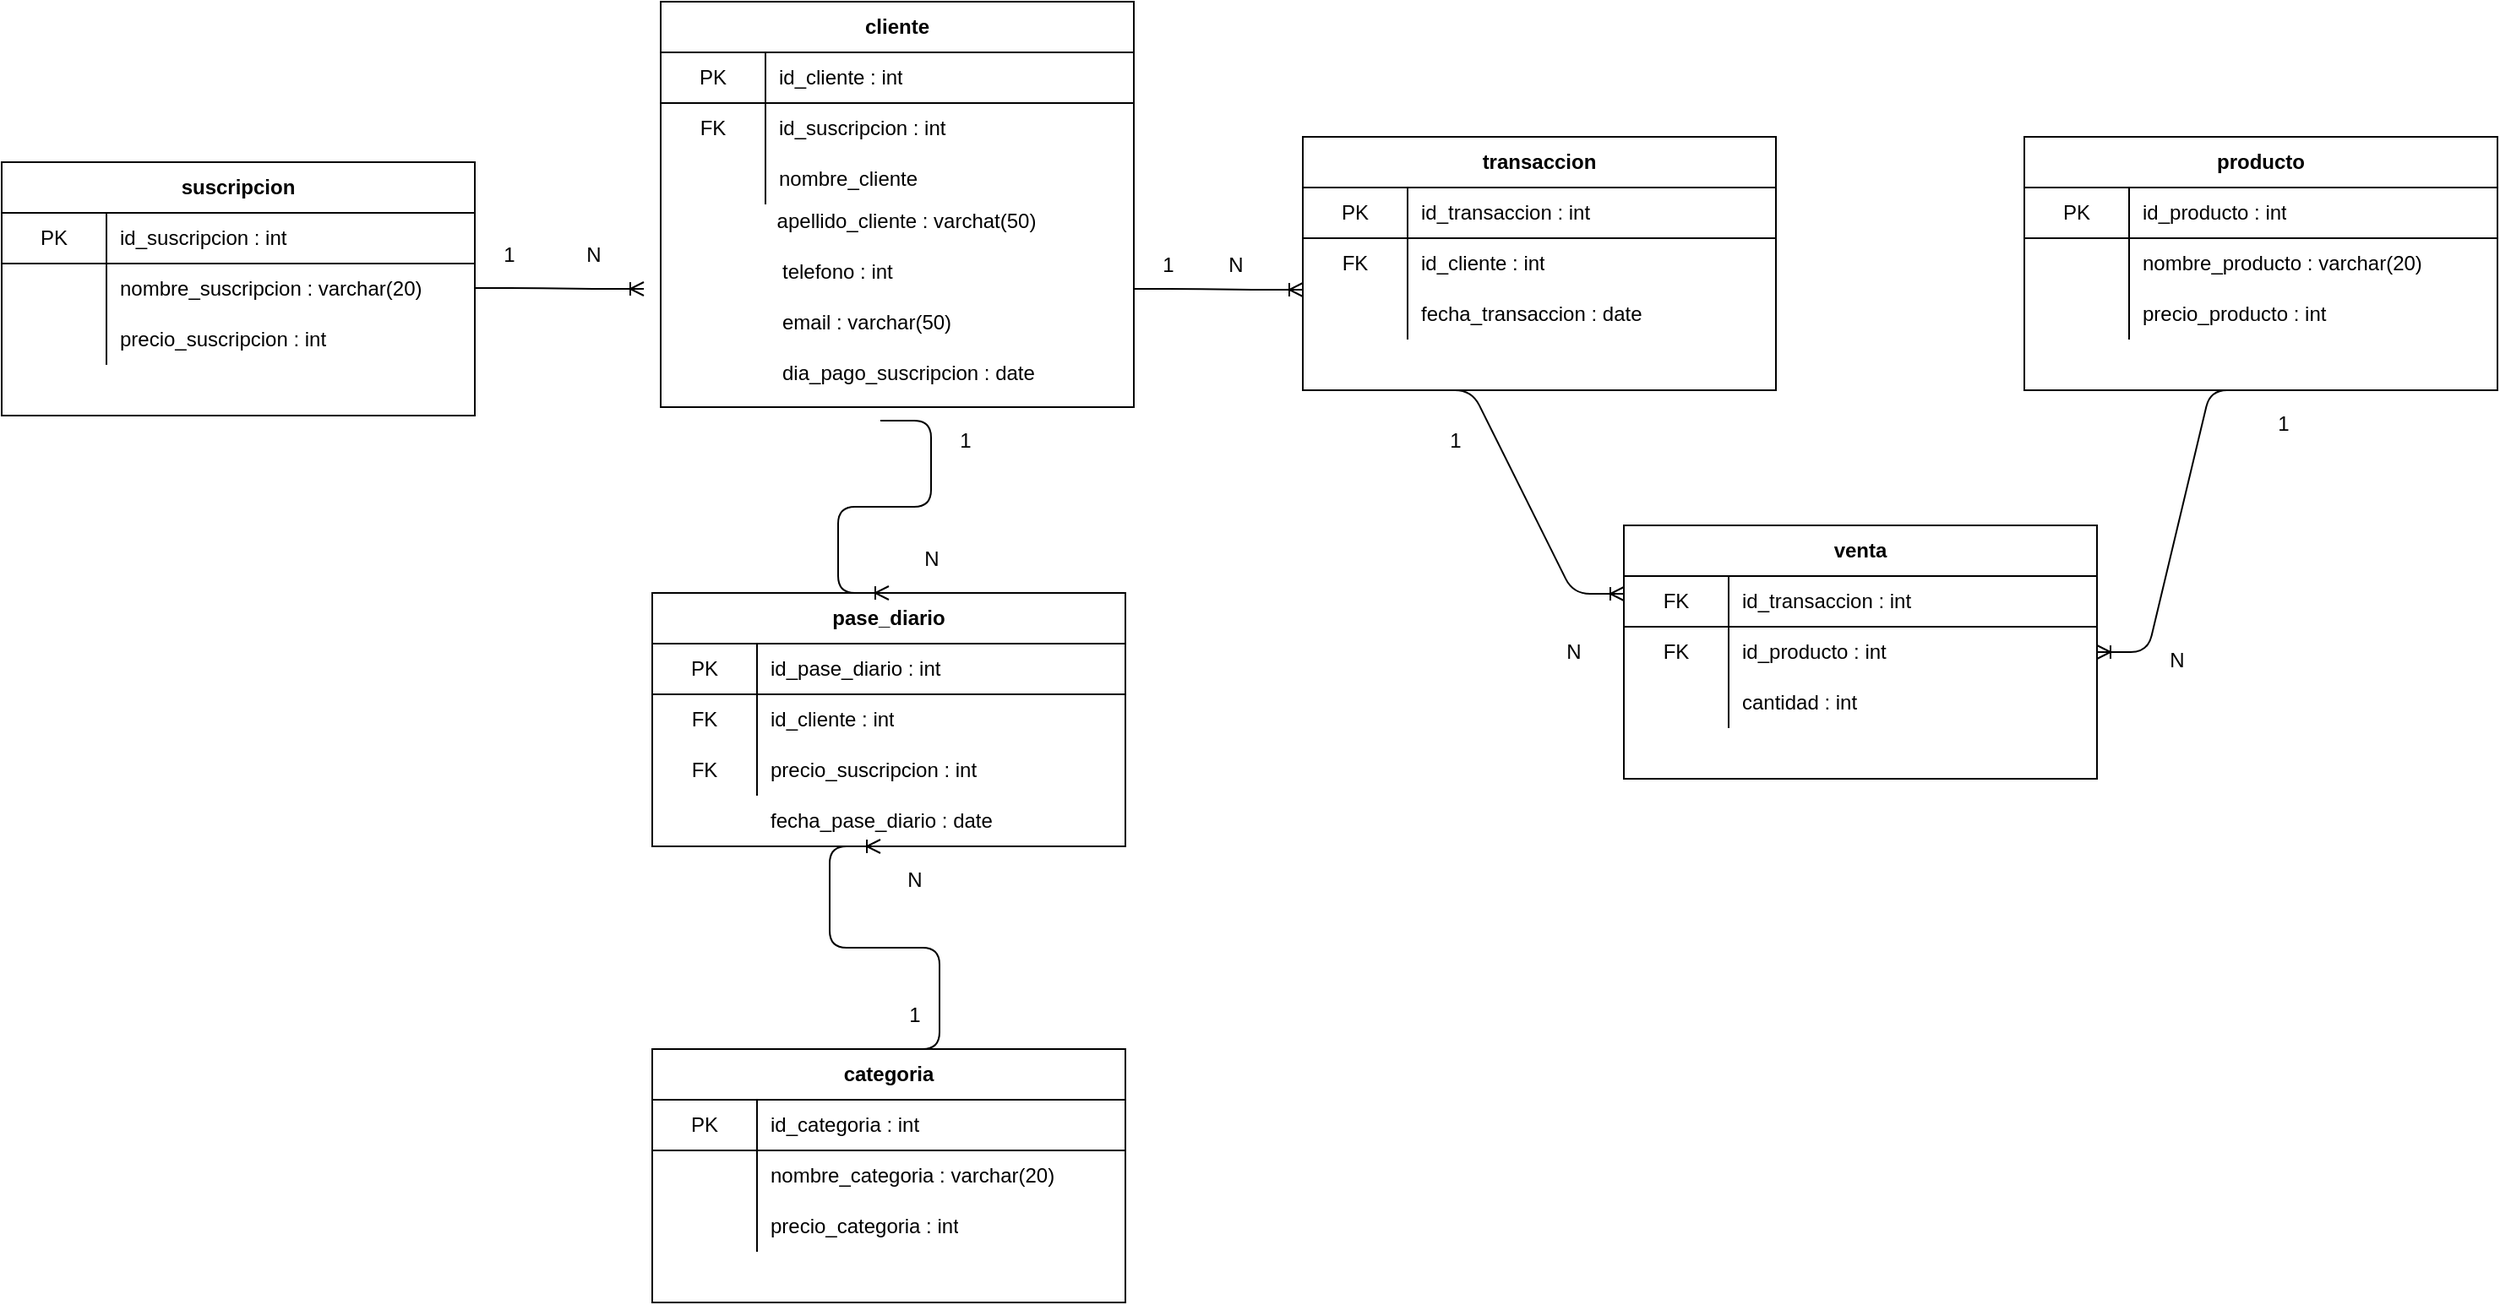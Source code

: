 <mxfile version="14.2.7" type="github">
  <diagram id="dRi1WNuKZ7to45wVX6cX" name="Page-1">
    <mxGraphModel dx="2500" dy="2108" grid="1" gridSize="10" guides="1" tooltips="1" connect="1" arrows="1" fold="1" page="1" pageScale="1" pageWidth="827" pageHeight="1169" math="0" shadow="0">
      <root>
        <mxCell id="0" />
        <mxCell id="1" parent="0" />
        <mxCell id="D7JM032t7icIQJki6IqY-4" value="1" style="text;html=1;resizable=0;autosize=1;align=center;verticalAlign=middle;points=[];fillColor=none;strokeColor=none;rounded=0;" vertex="1" parent="1">
          <mxGeometry x="-80" y="90" width="20" height="20" as="geometry" />
        </mxCell>
        <mxCell id="D7JM032t7icIQJki6IqY-5" value="N" style="text;html=1;resizable=0;autosize=1;align=center;verticalAlign=middle;points=[];fillColor=none;strokeColor=none;rounded=0;" vertex="1" parent="1">
          <mxGeometry x="-30" y="90" width="20" height="20" as="geometry" />
        </mxCell>
        <mxCell id="D7JM032t7icIQJki6IqY-9" value="N" style="text;html=1;resizable=0;autosize=1;align=center;verticalAlign=middle;points=[];fillColor=none;strokeColor=none;rounded=0;" vertex="1" parent="1">
          <mxGeometry x="170" y="270" width="20" height="20" as="geometry" />
        </mxCell>
        <mxCell id="D7JM032t7icIQJki6IqY-10" value="1" style="text;html=1;resizable=0;autosize=1;align=center;verticalAlign=middle;points=[];fillColor=none;strokeColor=none;rounded=0;" vertex="1" parent="1">
          <mxGeometry x="190" y="200" width="20" height="20" as="geometry" />
        </mxCell>
        <mxCell id="D7JM032t7icIQJki6IqY-12" style="edgeStyle=none;rounded=0;orthogonalLoop=1;jettySize=auto;html=1;" edge="1" parent="1">
          <mxGeometry relative="1" as="geometry">
            <mxPoint x="155" y="710.0" as="targetPoint" />
            <mxPoint x="155" y="710" as="sourcePoint" />
          </mxGeometry>
        </mxCell>
        <mxCell id="D7JM032t7icIQJki6IqY-15" value="N" style="text;html=1;resizable=0;autosize=1;align=center;verticalAlign=middle;points=[];fillColor=none;strokeColor=none;rounded=0;" vertex="1" parent="1">
          <mxGeometry x="160" y="460" width="20" height="20" as="geometry" />
        </mxCell>
        <mxCell id="D7JM032t7icIQJki6IqY-16" value="1" style="text;html=1;resizable=0;autosize=1;align=center;verticalAlign=middle;points=[];fillColor=none;strokeColor=none;rounded=0;" vertex="1" parent="1">
          <mxGeometry x="160" y="540" width="20" height="20" as="geometry" />
        </mxCell>
        <mxCell id="D7JM032t7icIQJki6IqY-21" value="1" style="text;html=1;resizable=0;autosize=1;align=center;verticalAlign=middle;points=[];fillColor=none;strokeColor=none;rounded=0;" vertex="1" parent="1">
          <mxGeometry x="310" y="96" width="20" height="20" as="geometry" />
        </mxCell>
        <mxCell id="D7JM032t7icIQJki6IqY-22" value="N" style="text;html=1;resizable=0;autosize=1;align=center;verticalAlign=middle;points=[];fillColor=none;strokeColor=none;rounded=0;" vertex="1" parent="1">
          <mxGeometry x="350" y="96" width="20" height="20" as="geometry" />
        </mxCell>
        <mxCell id="D7JM032t7icIQJki6IqY-29" value="1" style="text;html=1;resizable=0;autosize=1;align=center;verticalAlign=middle;points=[];fillColor=none;strokeColor=none;rounded=0;" vertex="1" parent="1">
          <mxGeometry x="480" y="200" width="20" height="20" as="geometry" />
        </mxCell>
        <mxCell id="D7JM032t7icIQJki6IqY-30" value="N" style="text;html=1;resizable=0;autosize=1;align=center;verticalAlign=middle;points=[];fillColor=none;strokeColor=none;rounded=0;" vertex="1" parent="1">
          <mxGeometry x="550" y="325" width="20" height="20" as="geometry" />
        </mxCell>
        <mxCell id="D7JM032t7icIQJki6IqY-31" value="1" style="text;html=1;resizable=0;autosize=1;align=center;verticalAlign=middle;points=[];fillColor=none;strokeColor=none;rounded=0;" vertex="1" parent="1">
          <mxGeometry x="970" y="190" width="20" height="20" as="geometry" />
        </mxCell>
        <mxCell id="D7JM032t7icIQJki6IqY-32" value="N" style="text;html=1;resizable=0;autosize=1;align=center;verticalAlign=middle;points=[];fillColor=none;strokeColor=none;rounded=0;" vertex="1" parent="1">
          <mxGeometry x="907" y="330" width="20" height="20" as="geometry" />
        </mxCell>
        <mxCell id="D7JM032t7icIQJki6IqY-44" value="suscripcion" style="shape=table;html=1;whiteSpace=wrap;startSize=30;container=1;collapsible=0;childLayout=tableLayout;fixedRows=1;rowLines=0;fontStyle=1;align=center;" vertex="1" parent="1">
          <mxGeometry x="-370" y="45" width="280" height="150" as="geometry" />
        </mxCell>
        <mxCell id="D7JM032t7icIQJki6IqY-45" value="" style="shape=partialRectangle;html=1;whiteSpace=wrap;collapsible=0;dropTarget=0;pointerEvents=0;fillColor=none;top=0;left=0;bottom=1;right=0;points=[[0,0.5],[1,0.5]];portConstraint=eastwest;" vertex="1" parent="D7JM032t7icIQJki6IqY-44">
          <mxGeometry y="30" width="280" height="30" as="geometry" />
        </mxCell>
        <mxCell id="D7JM032t7icIQJki6IqY-46" value="PK" style="shape=partialRectangle;html=1;whiteSpace=wrap;connectable=0;fillColor=none;top=0;left=0;bottom=0;right=0;overflow=hidden;" vertex="1" parent="D7JM032t7icIQJki6IqY-45">
          <mxGeometry width="62" height="30" as="geometry" />
        </mxCell>
        <mxCell id="D7JM032t7icIQJki6IqY-47" value="id_suscripcion : int" style="shape=partialRectangle;html=1;whiteSpace=wrap;connectable=0;fillColor=none;top=0;left=0;bottom=0;right=0;align=left;spacingLeft=6;overflow=hidden;" vertex="1" parent="D7JM032t7icIQJki6IqY-45">
          <mxGeometry x="62" width="218" height="30" as="geometry" />
        </mxCell>
        <mxCell id="D7JM032t7icIQJki6IqY-48" value="" style="shape=partialRectangle;html=1;whiteSpace=wrap;collapsible=0;dropTarget=0;pointerEvents=0;fillColor=none;top=0;left=0;bottom=0;right=0;points=[[0,0.5],[1,0.5]];portConstraint=eastwest;" vertex="1" parent="D7JM032t7icIQJki6IqY-44">
          <mxGeometry y="60" width="280" height="30" as="geometry" />
        </mxCell>
        <mxCell id="D7JM032t7icIQJki6IqY-49" value="" style="shape=partialRectangle;html=1;whiteSpace=wrap;connectable=0;fillColor=none;top=0;left=0;bottom=0;right=0;overflow=hidden;" vertex="1" parent="D7JM032t7icIQJki6IqY-48">
          <mxGeometry width="62" height="30" as="geometry" />
        </mxCell>
        <mxCell id="D7JM032t7icIQJki6IqY-50" value="nombre_suscripcion : varchar(20)&amp;nbsp;" style="shape=partialRectangle;html=1;whiteSpace=wrap;connectable=0;fillColor=none;top=0;left=0;bottom=0;right=0;align=left;spacingLeft=6;overflow=hidden;" vertex="1" parent="D7JM032t7icIQJki6IqY-48">
          <mxGeometry x="62" width="218" height="30" as="geometry" />
        </mxCell>
        <mxCell id="D7JM032t7icIQJki6IqY-51" value="" style="shape=partialRectangle;html=1;whiteSpace=wrap;collapsible=0;dropTarget=0;pointerEvents=0;fillColor=none;top=0;left=0;bottom=0;right=0;points=[[0,0.5],[1,0.5]];portConstraint=eastwest;" vertex="1" parent="D7JM032t7icIQJki6IqY-44">
          <mxGeometry y="90" width="280" height="30" as="geometry" />
        </mxCell>
        <mxCell id="D7JM032t7icIQJki6IqY-52" value="" style="shape=partialRectangle;html=1;whiteSpace=wrap;connectable=0;fillColor=none;top=0;left=0;bottom=0;right=0;overflow=hidden;" vertex="1" parent="D7JM032t7icIQJki6IqY-51">
          <mxGeometry width="62" height="30" as="geometry" />
        </mxCell>
        <mxCell id="D7JM032t7icIQJki6IqY-53" value="precio_suscripcion : int" style="shape=partialRectangle;html=1;whiteSpace=wrap;connectable=0;fillColor=none;top=0;left=0;bottom=0;right=0;align=left;spacingLeft=6;overflow=hidden;" vertex="1" parent="D7JM032t7icIQJki6IqY-51">
          <mxGeometry x="62" width="218" height="30" as="geometry" />
        </mxCell>
        <mxCell id="D7JM032t7icIQJki6IqY-54" value="cliente" style="shape=table;html=1;whiteSpace=wrap;startSize=30;container=1;collapsible=0;childLayout=tableLayout;fixedRows=1;rowLines=0;fontStyle=1;align=center;" vertex="1" parent="1">
          <mxGeometry x="20" y="-50" width="280" height="240" as="geometry" />
        </mxCell>
        <mxCell id="D7JM032t7icIQJki6IqY-55" value="" style="shape=partialRectangle;html=1;whiteSpace=wrap;collapsible=0;dropTarget=0;pointerEvents=0;fillColor=none;top=0;left=0;bottom=1;right=0;points=[[0,0.5],[1,0.5]];portConstraint=eastwest;" vertex="1" parent="D7JM032t7icIQJki6IqY-54">
          <mxGeometry y="30" width="280" height="30" as="geometry" />
        </mxCell>
        <mxCell id="D7JM032t7icIQJki6IqY-56" value="PK" style="shape=partialRectangle;html=1;whiteSpace=wrap;connectable=0;fillColor=none;top=0;left=0;bottom=0;right=0;overflow=hidden;" vertex="1" parent="D7JM032t7icIQJki6IqY-55">
          <mxGeometry width="62" height="30" as="geometry" />
        </mxCell>
        <mxCell id="D7JM032t7icIQJki6IqY-57" value="id_cliente : int" style="shape=partialRectangle;html=1;whiteSpace=wrap;connectable=0;fillColor=none;top=0;left=0;bottom=0;right=0;align=left;spacingLeft=6;overflow=hidden;" vertex="1" parent="D7JM032t7icIQJki6IqY-55">
          <mxGeometry x="62" width="218" height="30" as="geometry" />
        </mxCell>
        <mxCell id="D7JM032t7icIQJki6IqY-58" value="" style="shape=partialRectangle;html=1;whiteSpace=wrap;collapsible=0;dropTarget=0;pointerEvents=0;fillColor=none;top=0;left=0;bottom=0;right=0;points=[[0,0.5],[1,0.5]];portConstraint=eastwest;" vertex="1" parent="D7JM032t7icIQJki6IqY-54">
          <mxGeometry y="60" width="280" height="30" as="geometry" />
        </mxCell>
        <mxCell id="D7JM032t7icIQJki6IqY-59" value="FK" style="shape=partialRectangle;html=1;whiteSpace=wrap;connectable=0;fillColor=none;top=0;left=0;bottom=0;right=0;overflow=hidden;" vertex="1" parent="D7JM032t7icIQJki6IqY-58">
          <mxGeometry width="62" height="30" as="geometry" />
        </mxCell>
        <mxCell id="D7JM032t7icIQJki6IqY-60" value="id_suscripcion : int" style="shape=partialRectangle;html=1;whiteSpace=wrap;connectable=0;fillColor=none;top=0;left=0;bottom=0;right=0;align=left;spacingLeft=6;overflow=hidden;" vertex="1" parent="D7JM032t7icIQJki6IqY-58">
          <mxGeometry x="62" width="218" height="30" as="geometry" />
        </mxCell>
        <mxCell id="D7JM032t7icIQJki6IqY-61" value="" style="shape=partialRectangle;html=1;whiteSpace=wrap;collapsible=0;dropTarget=0;pointerEvents=0;fillColor=none;top=0;left=0;bottom=0;right=0;points=[[0,0.5],[1,0.5]];portConstraint=eastwest;" vertex="1" parent="D7JM032t7icIQJki6IqY-54">
          <mxGeometry y="90" width="280" height="30" as="geometry" />
        </mxCell>
        <mxCell id="D7JM032t7icIQJki6IqY-62" value="" style="shape=partialRectangle;html=1;whiteSpace=wrap;connectable=0;fillColor=none;top=0;left=0;bottom=0;right=0;overflow=hidden;" vertex="1" parent="D7JM032t7icIQJki6IqY-61">
          <mxGeometry width="62" height="30" as="geometry" />
        </mxCell>
        <mxCell id="D7JM032t7icIQJki6IqY-63" value="nombre_cliente" style="shape=partialRectangle;html=1;whiteSpace=wrap;connectable=0;fillColor=none;top=0;left=0;bottom=0;right=0;align=left;spacingLeft=6;overflow=hidden;" vertex="1" parent="D7JM032t7icIQJki6IqY-61">
          <mxGeometry x="62" width="218" height="30" as="geometry" />
        </mxCell>
        <mxCell id="D7JM032t7icIQJki6IqY-65" value="" style="edgeStyle=entityRelationEdgeStyle;fontSize=12;html=1;endArrow=ERoneToMany;" edge="1" parent="1">
          <mxGeometry width="100" height="100" relative="1" as="geometry">
            <mxPoint x="-90" y="119.5" as="sourcePoint" />
            <mxPoint x="10" y="120" as="targetPoint" />
          </mxGeometry>
        </mxCell>
        <mxCell id="D7JM032t7icIQJki6IqY-69" value="apellido_cliente : varchat(50)" style="text;html=1;align=center;verticalAlign=middle;resizable=0;points=[];autosize=1;" vertex="1" parent="1">
          <mxGeometry x="80" y="70" width="170" height="20" as="geometry" />
        </mxCell>
        <mxCell id="D7JM032t7icIQJki6IqY-70" value="telefono : int" style="text;html=1;align=left;verticalAlign=middle;resizable=0;points=[];autosize=1;" vertex="1" parent="1">
          <mxGeometry x="90" y="100" width="80" height="20" as="geometry" />
        </mxCell>
        <mxCell id="D7JM032t7icIQJki6IqY-71" value="email : varchar(50)" style="text;html=1;align=left;verticalAlign=middle;resizable=0;points=[];autosize=1;" vertex="1" parent="1">
          <mxGeometry x="90" y="130" width="120" height="20" as="geometry" />
        </mxCell>
        <mxCell id="D7JM032t7icIQJki6IqY-72" value="dia_pago_suscripcion : date" style="text;html=1;align=left;verticalAlign=middle;resizable=0;points=[];autosize=1;" vertex="1" parent="1">
          <mxGeometry x="90" y="160" width="160" height="20" as="geometry" />
        </mxCell>
        <mxCell id="D7JM032t7icIQJki6IqY-88" value="transaccion" style="shape=table;html=1;whiteSpace=wrap;startSize=30;container=1;collapsible=0;childLayout=tableLayout;fixedRows=1;rowLines=0;fontStyle=1;align=center;" vertex="1" parent="1">
          <mxGeometry x="400" y="30" width="280" height="150" as="geometry" />
        </mxCell>
        <mxCell id="D7JM032t7icIQJki6IqY-89" value="" style="shape=partialRectangle;html=1;whiteSpace=wrap;collapsible=0;dropTarget=0;pointerEvents=0;fillColor=none;top=0;left=0;bottom=1;right=0;points=[[0,0.5],[1,0.5]];portConstraint=eastwest;" vertex="1" parent="D7JM032t7icIQJki6IqY-88">
          <mxGeometry y="30" width="280" height="30" as="geometry" />
        </mxCell>
        <mxCell id="D7JM032t7icIQJki6IqY-90" value="PK" style="shape=partialRectangle;html=1;whiteSpace=wrap;connectable=0;fillColor=none;top=0;left=0;bottom=0;right=0;overflow=hidden;" vertex="1" parent="D7JM032t7icIQJki6IqY-89">
          <mxGeometry width="62" height="30" as="geometry" />
        </mxCell>
        <mxCell id="D7JM032t7icIQJki6IqY-91" value="id_transaccion : int" style="shape=partialRectangle;html=1;whiteSpace=wrap;connectable=0;fillColor=none;top=0;left=0;bottom=0;right=0;align=left;spacingLeft=6;overflow=hidden;" vertex="1" parent="D7JM032t7icIQJki6IqY-89">
          <mxGeometry x="62" width="218" height="30" as="geometry" />
        </mxCell>
        <mxCell id="D7JM032t7icIQJki6IqY-92" value="" style="shape=partialRectangle;html=1;whiteSpace=wrap;collapsible=0;dropTarget=0;pointerEvents=0;fillColor=none;top=0;left=0;bottom=0;right=0;points=[[0,0.5],[1,0.5]];portConstraint=eastwest;" vertex="1" parent="D7JM032t7icIQJki6IqY-88">
          <mxGeometry y="60" width="280" height="30" as="geometry" />
        </mxCell>
        <mxCell id="D7JM032t7icIQJki6IqY-93" value="FK" style="shape=partialRectangle;html=1;whiteSpace=wrap;connectable=0;fillColor=none;top=0;left=0;bottom=0;right=0;overflow=hidden;" vertex="1" parent="D7JM032t7icIQJki6IqY-92">
          <mxGeometry width="62" height="30" as="geometry" />
        </mxCell>
        <mxCell id="D7JM032t7icIQJki6IqY-94" value="id_cliente : int" style="shape=partialRectangle;html=1;whiteSpace=wrap;connectable=0;fillColor=none;top=0;left=0;bottom=0;right=0;align=left;spacingLeft=6;overflow=hidden;" vertex="1" parent="D7JM032t7icIQJki6IqY-92">
          <mxGeometry x="62" width="218" height="30" as="geometry" />
        </mxCell>
        <mxCell id="D7JM032t7icIQJki6IqY-95" value="" style="shape=partialRectangle;html=1;whiteSpace=wrap;collapsible=0;dropTarget=0;pointerEvents=0;fillColor=none;top=0;left=0;bottom=0;right=0;points=[[0,0.5],[1,0.5]];portConstraint=eastwest;" vertex="1" parent="D7JM032t7icIQJki6IqY-88">
          <mxGeometry y="90" width="280" height="30" as="geometry" />
        </mxCell>
        <mxCell id="D7JM032t7icIQJki6IqY-96" value="" style="shape=partialRectangle;html=1;whiteSpace=wrap;connectable=0;fillColor=none;top=0;left=0;bottom=0;right=0;overflow=hidden;" vertex="1" parent="D7JM032t7icIQJki6IqY-95">
          <mxGeometry width="62" height="30" as="geometry" />
        </mxCell>
        <mxCell id="D7JM032t7icIQJki6IqY-97" value="fecha_transaccion : date" style="shape=partialRectangle;html=1;whiteSpace=wrap;connectable=0;fillColor=none;top=0;left=0;bottom=0;right=0;align=left;spacingLeft=6;overflow=hidden;" vertex="1" parent="D7JM032t7icIQJki6IqY-95">
          <mxGeometry x="62" width="218" height="30" as="geometry" />
        </mxCell>
        <mxCell id="D7JM032t7icIQJki6IqY-98" value="pase_diario" style="shape=table;html=1;whiteSpace=wrap;startSize=30;container=1;collapsible=0;childLayout=tableLayout;fixedRows=1;rowLines=0;fontStyle=1;align=center;" vertex="1" parent="1">
          <mxGeometry x="15" y="300" width="280" height="150" as="geometry" />
        </mxCell>
        <mxCell id="D7JM032t7icIQJki6IqY-99" value="" style="shape=partialRectangle;html=1;whiteSpace=wrap;collapsible=0;dropTarget=0;pointerEvents=0;fillColor=none;top=0;left=0;bottom=1;right=0;points=[[0,0.5],[1,0.5]];portConstraint=eastwest;" vertex="1" parent="D7JM032t7icIQJki6IqY-98">
          <mxGeometry y="30" width="280" height="30" as="geometry" />
        </mxCell>
        <mxCell id="D7JM032t7icIQJki6IqY-100" value="PK" style="shape=partialRectangle;html=1;whiteSpace=wrap;connectable=0;fillColor=none;top=0;left=0;bottom=0;right=0;overflow=hidden;" vertex="1" parent="D7JM032t7icIQJki6IqY-99">
          <mxGeometry width="62" height="30" as="geometry" />
        </mxCell>
        <mxCell id="D7JM032t7icIQJki6IqY-101" value="id_pase_diario : int" style="shape=partialRectangle;html=1;whiteSpace=wrap;connectable=0;fillColor=none;top=0;left=0;bottom=0;right=0;align=left;spacingLeft=6;overflow=hidden;" vertex="1" parent="D7JM032t7icIQJki6IqY-99">
          <mxGeometry x="62" width="218" height="30" as="geometry" />
        </mxCell>
        <mxCell id="D7JM032t7icIQJki6IqY-102" value="" style="shape=partialRectangle;html=1;whiteSpace=wrap;collapsible=0;dropTarget=0;pointerEvents=0;fillColor=none;top=0;left=0;bottom=0;right=0;points=[[0,0.5],[1,0.5]];portConstraint=eastwest;" vertex="1" parent="D7JM032t7icIQJki6IqY-98">
          <mxGeometry y="60" width="280" height="30" as="geometry" />
        </mxCell>
        <mxCell id="D7JM032t7icIQJki6IqY-103" value="FK" style="shape=partialRectangle;html=1;whiteSpace=wrap;connectable=0;fillColor=none;top=0;left=0;bottom=0;right=0;overflow=hidden;" vertex="1" parent="D7JM032t7icIQJki6IqY-102">
          <mxGeometry width="62" height="30" as="geometry" />
        </mxCell>
        <mxCell id="D7JM032t7icIQJki6IqY-104" value="id_cliente : int" style="shape=partialRectangle;html=1;whiteSpace=wrap;connectable=0;fillColor=none;top=0;left=0;bottom=0;right=0;align=left;spacingLeft=6;overflow=hidden;" vertex="1" parent="D7JM032t7icIQJki6IqY-102">
          <mxGeometry x="62" width="218" height="30" as="geometry" />
        </mxCell>
        <mxCell id="D7JM032t7icIQJki6IqY-105" value="" style="shape=partialRectangle;html=1;whiteSpace=wrap;collapsible=0;dropTarget=0;pointerEvents=0;fillColor=none;top=0;left=0;bottom=0;right=0;points=[[0,0.5],[1,0.5]];portConstraint=eastwest;" vertex="1" parent="D7JM032t7icIQJki6IqY-98">
          <mxGeometry y="90" width="280" height="30" as="geometry" />
        </mxCell>
        <mxCell id="D7JM032t7icIQJki6IqY-106" value="FK" style="shape=partialRectangle;html=1;whiteSpace=wrap;connectable=0;fillColor=none;top=0;left=0;bottom=0;right=0;overflow=hidden;" vertex="1" parent="D7JM032t7icIQJki6IqY-105">
          <mxGeometry width="62" height="30" as="geometry" />
        </mxCell>
        <mxCell id="D7JM032t7icIQJki6IqY-107" value="precio_suscripcion : int" style="shape=partialRectangle;html=1;whiteSpace=wrap;connectable=0;fillColor=none;top=0;left=0;bottom=0;right=0;align=left;spacingLeft=6;overflow=hidden;" vertex="1" parent="D7JM032t7icIQJki6IqY-105">
          <mxGeometry x="62" width="218" height="30" as="geometry" />
        </mxCell>
        <mxCell id="D7JM032t7icIQJki6IqY-108" value="categoria" style="shape=table;html=1;whiteSpace=wrap;startSize=30;container=1;collapsible=0;childLayout=tableLayout;fixedRows=1;rowLines=0;fontStyle=1;align=center;" vertex="1" parent="1">
          <mxGeometry x="15" y="570" width="280" height="150" as="geometry" />
        </mxCell>
        <mxCell id="D7JM032t7icIQJki6IqY-109" value="" style="shape=partialRectangle;html=1;whiteSpace=wrap;collapsible=0;dropTarget=0;pointerEvents=0;fillColor=none;top=0;left=0;bottom=1;right=0;points=[[0,0.5],[1,0.5]];portConstraint=eastwest;" vertex="1" parent="D7JM032t7icIQJki6IqY-108">
          <mxGeometry y="30" width="280" height="30" as="geometry" />
        </mxCell>
        <mxCell id="D7JM032t7icIQJki6IqY-110" value="PK" style="shape=partialRectangle;html=1;whiteSpace=wrap;connectable=0;fillColor=none;top=0;left=0;bottom=0;right=0;overflow=hidden;" vertex="1" parent="D7JM032t7icIQJki6IqY-109">
          <mxGeometry width="62" height="30" as="geometry" />
        </mxCell>
        <mxCell id="D7JM032t7icIQJki6IqY-111" value="id_categoria : int" style="shape=partialRectangle;html=1;whiteSpace=wrap;connectable=0;fillColor=none;top=0;left=0;bottom=0;right=0;align=left;spacingLeft=6;overflow=hidden;" vertex="1" parent="D7JM032t7icIQJki6IqY-109">
          <mxGeometry x="62" width="218" height="30" as="geometry" />
        </mxCell>
        <mxCell id="D7JM032t7icIQJki6IqY-112" value="" style="shape=partialRectangle;html=1;whiteSpace=wrap;collapsible=0;dropTarget=0;pointerEvents=0;fillColor=none;top=0;left=0;bottom=0;right=0;points=[[0,0.5],[1,0.5]];portConstraint=eastwest;" vertex="1" parent="D7JM032t7icIQJki6IqY-108">
          <mxGeometry y="60" width="280" height="30" as="geometry" />
        </mxCell>
        <mxCell id="D7JM032t7icIQJki6IqY-113" value="" style="shape=partialRectangle;html=1;whiteSpace=wrap;connectable=0;fillColor=none;top=0;left=0;bottom=0;right=0;overflow=hidden;" vertex="1" parent="D7JM032t7icIQJki6IqY-112">
          <mxGeometry width="62" height="30" as="geometry" />
        </mxCell>
        <mxCell id="D7JM032t7icIQJki6IqY-114" value="nombre_categoria : varchar(20)&amp;nbsp;" style="shape=partialRectangle;html=1;whiteSpace=wrap;connectable=0;fillColor=none;top=0;left=0;bottom=0;right=0;align=left;spacingLeft=6;overflow=hidden;" vertex="1" parent="D7JM032t7icIQJki6IqY-112">
          <mxGeometry x="62" width="218" height="30" as="geometry" />
        </mxCell>
        <mxCell id="D7JM032t7icIQJki6IqY-115" value="" style="shape=partialRectangle;html=1;whiteSpace=wrap;collapsible=0;dropTarget=0;pointerEvents=0;fillColor=none;top=0;left=0;bottom=0;right=0;points=[[0,0.5],[1,0.5]];portConstraint=eastwest;" vertex="1" parent="D7JM032t7icIQJki6IqY-108">
          <mxGeometry y="90" width="280" height="30" as="geometry" />
        </mxCell>
        <mxCell id="D7JM032t7icIQJki6IqY-116" value="" style="shape=partialRectangle;html=1;whiteSpace=wrap;connectable=0;fillColor=none;top=0;left=0;bottom=0;right=0;overflow=hidden;" vertex="1" parent="D7JM032t7icIQJki6IqY-115">
          <mxGeometry width="62" height="30" as="geometry" />
        </mxCell>
        <mxCell id="D7JM032t7icIQJki6IqY-117" value="precio_categoria&amp;nbsp;: int" style="shape=partialRectangle;html=1;whiteSpace=wrap;connectable=0;fillColor=none;top=0;left=0;bottom=0;right=0;align=left;spacingLeft=6;overflow=hidden;" vertex="1" parent="D7JM032t7icIQJki6IqY-115">
          <mxGeometry x="62" width="218" height="30" as="geometry" />
        </mxCell>
        <mxCell id="D7JM032t7icIQJki6IqY-118" value="venta" style="shape=table;html=1;whiteSpace=wrap;startSize=30;container=1;collapsible=0;childLayout=tableLayout;fixedRows=1;rowLines=0;fontStyle=1;align=center;" vertex="1" parent="1">
          <mxGeometry x="590" y="260" width="280" height="150" as="geometry" />
        </mxCell>
        <mxCell id="D7JM032t7icIQJki6IqY-119" value="" style="shape=partialRectangle;html=1;whiteSpace=wrap;collapsible=0;dropTarget=0;pointerEvents=0;fillColor=none;top=0;left=0;bottom=1;right=0;points=[[0,0.5],[1,0.5]];portConstraint=eastwest;" vertex="1" parent="D7JM032t7icIQJki6IqY-118">
          <mxGeometry y="30" width="280" height="30" as="geometry" />
        </mxCell>
        <mxCell id="D7JM032t7icIQJki6IqY-120" value="FK" style="shape=partialRectangle;html=1;whiteSpace=wrap;connectable=0;fillColor=none;top=0;left=0;bottom=0;right=0;overflow=hidden;" vertex="1" parent="D7JM032t7icIQJki6IqY-119">
          <mxGeometry width="62" height="30" as="geometry" />
        </mxCell>
        <mxCell id="D7JM032t7icIQJki6IqY-121" value="id_transaccion : int" style="shape=partialRectangle;html=1;whiteSpace=wrap;connectable=0;fillColor=none;top=0;left=0;bottom=0;right=0;align=left;spacingLeft=6;overflow=hidden;" vertex="1" parent="D7JM032t7icIQJki6IqY-119">
          <mxGeometry x="62" width="218" height="30" as="geometry" />
        </mxCell>
        <mxCell id="D7JM032t7icIQJki6IqY-122" value="" style="shape=partialRectangle;html=1;whiteSpace=wrap;collapsible=0;dropTarget=0;pointerEvents=0;fillColor=none;top=0;left=0;bottom=0;right=0;points=[[0,0.5],[1,0.5]];portConstraint=eastwest;" vertex="1" parent="D7JM032t7icIQJki6IqY-118">
          <mxGeometry y="60" width="280" height="30" as="geometry" />
        </mxCell>
        <mxCell id="D7JM032t7icIQJki6IqY-123" value="FK" style="shape=partialRectangle;html=1;whiteSpace=wrap;connectable=0;fillColor=none;top=0;left=0;bottom=0;right=0;overflow=hidden;" vertex="1" parent="D7JM032t7icIQJki6IqY-122">
          <mxGeometry width="62" height="30" as="geometry" />
        </mxCell>
        <mxCell id="D7JM032t7icIQJki6IqY-124" value="id_producto : int&amp;nbsp;" style="shape=partialRectangle;html=1;whiteSpace=wrap;connectable=0;fillColor=none;top=0;left=0;bottom=0;right=0;align=left;spacingLeft=6;overflow=hidden;" vertex="1" parent="D7JM032t7icIQJki6IqY-122">
          <mxGeometry x="62" width="218" height="30" as="geometry" />
        </mxCell>
        <mxCell id="D7JM032t7icIQJki6IqY-125" value="" style="shape=partialRectangle;html=1;whiteSpace=wrap;collapsible=0;dropTarget=0;pointerEvents=0;fillColor=none;top=0;left=0;bottom=0;right=0;points=[[0,0.5],[1,0.5]];portConstraint=eastwest;" vertex="1" parent="D7JM032t7icIQJki6IqY-118">
          <mxGeometry y="90" width="280" height="30" as="geometry" />
        </mxCell>
        <mxCell id="D7JM032t7icIQJki6IqY-126" value="" style="shape=partialRectangle;html=1;whiteSpace=wrap;connectable=0;fillColor=none;top=0;left=0;bottom=0;right=0;overflow=hidden;" vertex="1" parent="D7JM032t7icIQJki6IqY-125">
          <mxGeometry width="62" height="30" as="geometry" />
        </mxCell>
        <mxCell id="D7JM032t7icIQJki6IqY-127" value="cantidad : int" style="shape=partialRectangle;html=1;whiteSpace=wrap;connectable=0;fillColor=none;top=0;left=0;bottom=0;right=0;align=left;spacingLeft=6;overflow=hidden;" vertex="1" parent="D7JM032t7icIQJki6IqY-125">
          <mxGeometry x="62" width="218" height="30" as="geometry" />
        </mxCell>
        <mxCell id="D7JM032t7icIQJki6IqY-128" value="fecha_pase_diario : date" style="shape=partialRectangle;html=1;whiteSpace=wrap;connectable=0;fillColor=none;top=0;left=0;bottom=0;right=0;align=left;spacingLeft=6;overflow=hidden;" vertex="1" parent="1">
          <mxGeometry x="77" y="420" width="218" height="30" as="geometry" />
        </mxCell>
        <mxCell id="D7JM032t7icIQJki6IqY-129" value="producto" style="shape=table;html=1;whiteSpace=wrap;startSize=30;container=1;collapsible=0;childLayout=tableLayout;fixedRows=1;rowLines=0;fontStyle=1;align=center;" vertex="1" parent="1">
          <mxGeometry x="827" y="30" width="280" height="150" as="geometry" />
        </mxCell>
        <mxCell id="D7JM032t7icIQJki6IqY-130" value="" style="shape=partialRectangle;html=1;whiteSpace=wrap;collapsible=0;dropTarget=0;pointerEvents=0;fillColor=none;top=0;left=0;bottom=1;right=0;points=[[0,0.5],[1,0.5]];portConstraint=eastwest;" vertex="1" parent="D7JM032t7icIQJki6IqY-129">
          <mxGeometry y="30" width="280" height="30" as="geometry" />
        </mxCell>
        <mxCell id="D7JM032t7icIQJki6IqY-131" value="PK" style="shape=partialRectangle;html=1;whiteSpace=wrap;connectable=0;fillColor=none;top=0;left=0;bottom=0;right=0;overflow=hidden;" vertex="1" parent="D7JM032t7icIQJki6IqY-130">
          <mxGeometry width="62" height="30" as="geometry" />
        </mxCell>
        <mxCell id="D7JM032t7icIQJki6IqY-132" value="id_producto : int" style="shape=partialRectangle;html=1;whiteSpace=wrap;connectable=0;fillColor=none;top=0;left=0;bottom=0;right=0;align=left;spacingLeft=6;overflow=hidden;" vertex="1" parent="D7JM032t7icIQJki6IqY-130">
          <mxGeometry x="62" width="218" height="30" as="geometry" />
        </mxCell>
        <mxCell id="D7JM032t7icIQJki6IqY-133" value="" style="shape=partialRectangle;html=1;whiteSpace=wrap;collapsible=0;dropTarget=0;pointerEvents=0;fillColor=none;top=0;left=0;bottom=0;right=0;points=[[0,0.5],[1,0.5]];portConstraint=eastwest;" vertex="1" parent="D7JM032t7icIQJki6IqY-129">
          <mxGeometry y="60" width="280" height="30" as="geometry" />
        </mxCell>
        <mxCell id="D7JM032t7icIQJki6IqY-134" value="" style="shape=partialRectangle;html=1;whiteSpace=wrap;connectable=0;fillColor=none;top=0;left=0;bottom=0;right=0;overflow=hidden;" vertex="1" parent="D7JM032t7icIQJki6IqY-133">
          <mxGeometry width="62" height="30" as="geometry" />
        </mxCell>
        <mxCell id="D7JM032t7icIQJki6IqY-135" value="nombre_producto : varchar(20)&amp;nbsp;" style="shape=partialRectangle;html=1;whiteSpace=wrap;connectable=0;fillColor=none;top=0;left=0;bottom=0;right=0;align=left;spacingLeft=6;overflow=hidden;" vertex="1" parent="D7JM032t7icIQJki6IqY-133">
          <mxGeometry x="62" width="218" height="30" as="geometry" />
        </mxCell>
        <mxCell id="D7JM032t7icIQJki6IqY-136" value="" style="shape=partialRectangle;html=1;whiteSpace=wrap;collapsible=0;dropTarget=0;pointerEvents=0;fillColor=none;top=0;left=0;bottom=0;right=0;points=[[0,0.5],[1,0.5]];portConstraint=eastwest;" vertex="1" parent="D7JM032t7icIQJki6IqY-129">
          <mxGeometry y="90" width="280" height="30" as="geometry" />
        </mxCell>
        <mxCell id="D7JM032t7icIQJki6IqY-137" value="" style="shape=partialRectangle;html=1;whiteSpace=wrap;connectable=0;fillColor=none;top=0;left=0;bottom=0;right=0;overflow=hidden;" vertex="1" parent="D7JM032t7icIQJki6IqY-136">
          <mxGeometry width="62" height="30" as="geometry" />
        </mxCell>
        <mxCell id="D7JM032t7icIQJki6IqY-138" value="precio_producto : int" style="shape=partialRectangle;html=1;whiteSpace=wrap;connectable=0;fillColor=none;top=0;left=0;bottom=0;right=0;align=left;spacingLeft=6;overflow=hidden;" vertex="1" parent="D7JM032t7icIQJki6IqY-136">
          <mxGeometry x="62" width="218" height="30" as="geometry" />
        </mxCell>
        <mxCell id="D7JM032t7icIQJki6IqY-139" value="" style="edgeStyle=entityRelationEdgeStyle;fontSize=12;html=1;endArrow=ERoneToMany;" edge="1" parent="1">
          <mxGeometry width="100" height="100" relative="1" as="geometry">
            <mxPoint x="300" y="120" as="sourcePoint" />
            <mxPoint x="400" y="120.5" as="targetPoint" />
          </mxGeometry>
        </mxCell>
        <mxCell id="D7JM032t7icIQJki6IqY-140" value="" style="edgeStyle=entityRelationEdgeStyle;fontSize=12;html=1;endArrow=ERoneToMany;entryX=0.5;entryY=0;entryDx=0;entryDy=0;" edge="1" parent="1" target="D7JM032t7icIQJki6IqY-98">
          <mxGeometry width="100" height="100" relative="1" as="geometry">
            <mxPoint x="150" y="198" as="sourcePoint" />
            <mxPoint x="280" y="220.5" as="targetPoint" />
          </mxGeometry>
        </mxCell>
        <mxCell id="D7JM032t7icIQJki6IqY-141" value="" style="edgeStyle=entityRelationEdgeStyle;fontSize=12;html=1;endArrow=ERoneToMany;exitX=0.5;exitY=0;exitDx=0;exitDy=0;" edge="1" parent="1" source="D7JM032t7icIQJki6IqY-108">
          <mxGeometry width="100" height="100" relative="1" as="geometry">
            <mxPoint x="160" y="450" as="sourcePoint" />
            <mxPoint x="150" y="450" as="targetPoint" />
          </mxGeometry>
        </mxCell>
        <mxCell id="D7JM032t7icIQJki6IqY-142" value="" style="edgeStyle=entityRelationEdgeStyle;fontSize=12;html=1;endArrow=ERoneToMany;exitX=0.25;exitY=1;exitDx=0;exitDy=0;" edge="1" parent="1" source="D7JM032t7icIQJki6IqY-88">
          <mxGeometry width="100" height="100" relative="1" as="geometry">
            <mxPoint x="490" y="300" as="sourcePoint" />
            <mxPoint x="590" y="300.5" as="targetPoint" />
          </mxGeometry>
        </mxCell>
        <mxCell id="D7JM032t7icIQJki6IqY-143" value="" style="edgeStyle=entityRelationEdgeStyle;fontSize=12;html=1;endArrow=ERoneToMany;entryX=1;entryY=0.5;entryDx=0;entryDy=0;exitX=0.5;exitY=1;exitDx=0;exitDy=0;" edge="1" parent="1" source="D7JM032t7icIQJki6IqY-129" target="D7JM032t7icIQJki6IqY-122">
          <mxGeometry width="100" height="100" relative="1" as="geometry">
            <mxPoint x="940" y="258.82" as="sourcePoint" />
            <mxPoint x="1040" y="259.32" as="targetPoint" />
          </mxGeometry>
        </mxCell>
      </root>
    </mxGraphModel>
  </diagram>
</mxfile>
